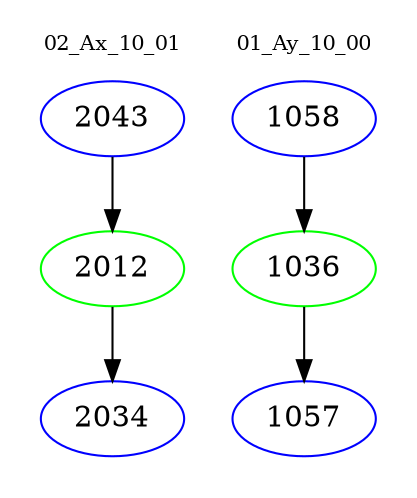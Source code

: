 digraph{
subgraph cluster_0 {
color = white
label = "02_Ax_10_01";
fontsize=10;
T0_2043 [label="2043", color="blue"]
T0_2043 -> T0_2012 [color="black"]
T0_2012 [label="2012", color="green"]
T0_2012 -> T0_2034 [color="black"]
T0_2034 [label="2034", color="blue"]
}
subgraph cluster_1 {
color = white
label = "01_Ay_10_00";
fontsize=10;
T1_1058 [label="1058", color="blue"]
T1_1058 -> T1_1036 [color="black"]
T1_1036 [label="1036", color="green"]
T1_1036 -> T1_1057 [color="black"]
T1_1057 [label="1057", color="blue"]
}
}
